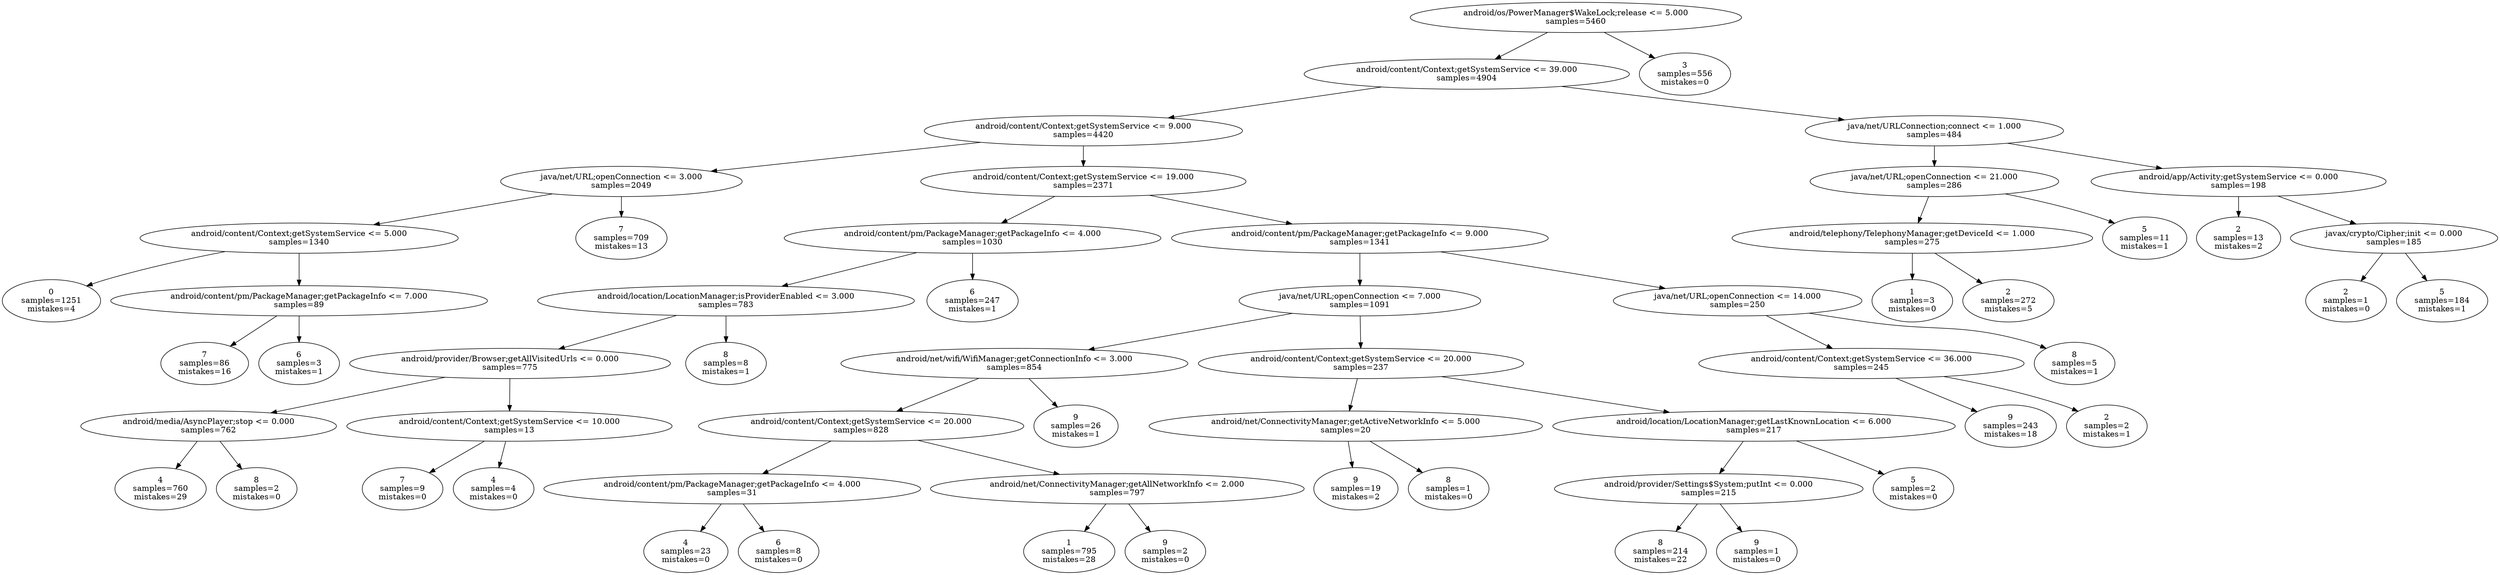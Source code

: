 digraph ClusteringTree {
n_0 [label="android/os/PowerManager$WakeLock;release <= 5.000
samples=\5460"];
n_1 [label="android/content/Context;getSystemService <= 39.000
samples=\4904"];
n_2 [label="3
samples=\556
mistakes=\0"];
n_3 [label="android/content/Context;getSystemService <= 9.000
samples=\4420"];
n_4 [label="java/net/URLConnection;connect <= 1.000
samples=\484"];
n_5 [label="java/net/URL;openConnection <= 3.000
samples=\2049"];
n_6 [label="android/content/Context;getSystemService <= 19.000
samples=\2371"];
n_7 [label="java/net/URL;openConnection <= 21.000
samples=\286"];
n_8 [label="android/app/Activity;getSystemService <= 0.000
samples=\198"];
n_9 [label="android/content/Context;getSystemService <= 5.000
samples=\1340"];
n_10 [label="7
samples=\709
mistakes=\13"];
n_11 [label="android/content/pm/PackageManager;getPackageInfo <= 4.000
samples=\1030"];
n_12 [label="android/content/pm/PackageManager;getPackageInfo <= 9.000
samples=\1341"];
n_13 [label="android/telephony/TelephonyManager;getDeviceId <= 1.000
samples=\275"];
n_14 [label="5
samples=\11
mistakes=\1"];
n_15 [label="2
samples=\13
mistakes=\2"];
n_16 [label="javax/crypto/Cipher;init <= 0.000
samples=\185"];
n_17 [label="0
samples=\1251
mistakes=\4"];
n_18 [label="android/content/pm/PackageManager;getPackageInfo <= 7.000
samples=\89"];
n_19 [label="android/location/LocationManager;isProviderEnabled <= 3.000
samples=\783"];
n_20 [label="6
samples=\247
mistakes=\1"];
n_21 [label="java/net/URL;openConnection <= 7.000
samples=\1091"];
n_22 [label="java/net/URL;openConnection <= 14.000
samples=\250"];
n_23 [label="1
samples=\3
mistakes=\0"];
n_24 [label="2
samples=\272
mistakes=\5"];
n_25 [label="2
samples=\1
mistakes=\0"];
n_26 [label="5
samples=\184
mistakes=\1"];
n_27 [label="7
samples=\86
mistakes=\16"];
n_28 [label="6
samples=\3
mistakes=\1"];
n_29 [label="android/provider/Browser;getAllVisitedUrls <= 0.000
samples=\775"];
n_30 [label="8
samples=\8
mistakes=\1"];
n_31 [label="android/net/wifi/WifiManager;getConnectionInfo <= 3.000
samples=\854"];
n_32 [label="android/content/Context;getSystemService <= 20.000
samples=\237"];
n_33 [label="android/content/Context;getSystemService <= 36.000
samples=\245"];
n_34 [label="8
samples=\5
mistakes=\1"];
n_35 [label="android/media/AsyncPlayer;stop <= 0.000
samples=\762"];
n_36 [label="android/content/Context;getSystemService <= 10.000
samples=\13"];
n_37 [label="android/content/Context;getSystemService <= 20.000
samples=\828"];
n_38 [label="9
samples=\26
mistakes=\1"];
n_39 [label="android/net/ConnectivityManager;getActiveNetworkInfo <= 5.000
samples=\20"];
n_40 [label="android/location/LocationManager;getLastKnownLocation <= 6.000
samples=\217"];
n_41 [label="9
samples=\243
mistakes=\18"];
n_42 [label="2
samples=\2
mistakes=\1"];
n_43 [label="4
samples=\760
mistakes=\29"];
n_44 [label="8
samples=\2
mistakes=\0"];
n_45 [label="7
samples=\9
mistakes=\0"];
n_46 [label="4
samples=\4
mistakes=\0"];
n_47 [label="android/content/pm/PackageManager;getPackageInfo <= 4.000
samples=\31"];
n_48 [label="android/net/ConnectivityManager;getAllNetworkInfo <= 2.000
samples=\797"];
n_49 [label="9
samples=\19
mistakes=\2"];
n_50 [label="8
samples=\1
mistakes=\0"];
n_51 [label="android/provider/Settings$System;putInt <= 0.000
samples=\215"];
n_52 [label="5
samples=\2
mistakes=\0"];
n_53 [label="4
samples=\23
mistakes=\0"];
n_54 [label="6
samples=\8
mistakes=\0"];
n_55 [label="1
samples=\795
mistakes=\28"];
n_56 [label="9
samples=\2
mistakes=\0"];
n_57 [label="8
samples=\214
mistakes=\22"];
n_58 [label="9
samples=\1
mistakes=\0"];
n_0 -> n_1;
n_0 -> n_2;
n_1 -> n_3;
n_1 -> n_4;
n_3 -> n_5;
n_3 -> n_6;
n_4 -> n_7;
n_4 -> n_8;
n_5 -> n_9;
n_5 -> n_10;
n_6 -> n_11;
n_6 -> n_12;
n_7 -> n_13;
n_7 -> n_14;
n_8 -> n_15;
n_8 -> n_16;
n_9 -> n_17;
n_9 -> n_18;
n_11 -> n_19;
n_11 -> n_20;
n_12 -> n_21;
n_12 -> n_22;
n_13 -> n_23;
n_13 -> n_24;
n_16 -> n_25;
n_16 -> n_26;
n_18 -> n_27;
n_18 -> n_28;
n_19 -> n_29;
n_19 -> n_30;
n_21 -> n_31;
n_21 -> n_32;
n_22 -> n_33;
n_22 -> n_34;
n_29 -> n_35;
n_29 -> n_36;
n_31 -> n_37;
n_31 -> n_38;
n_32 -> n_39;
n_32 -> n_40;
n_33 -> n_41;
n_33 -> n_42;
n_35 -> n_43;
n_35 -> n_44;
n_36 -> n_45;
n_36 -> n_46;
n_37 -> n_47;
n_37 -> n_48;
n_39 -> n_49;
n_39 -> n_50;
n_40 -> n_51;
n_40 -> n_52;
n_47 -> n_53;
n_47 -> n_54;
n_48 -> n_55;
n_48 -> n_56;
n_51 -> n_57;
n_51 -> n_58;
}
